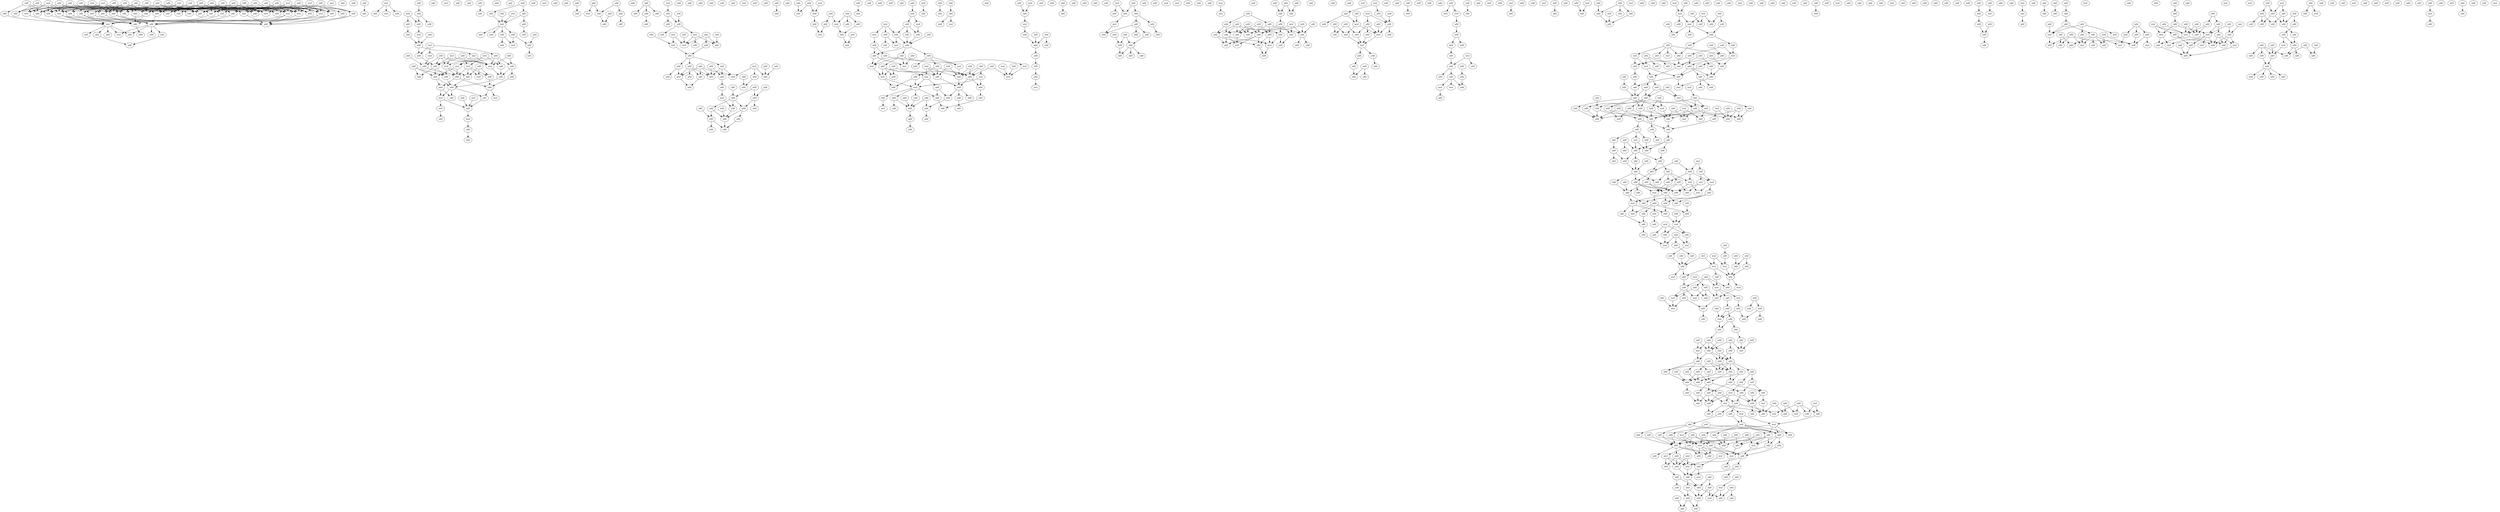digraph {
    node [fontcolor=black]
    0 [ label = add ];
    1 [ label = add ];
    2 [ label = add ];
    3 [ label = mul ];
    4 [ label = mul ];
    5 [ label = add ];
    6 [ label = add ];
    7 [ label = add ];
    8 [ label = mul ];
    9 [ label = add ];
    10 [ label = add ];
    11 [ label = add ];
    12 [ label = add ];
    13 [ label = add ];
    14 [ label = add ];
    15 [ label = add ];
    16 [ label = mul ];
    17 [ label = add ];
    18 [ label = add ];
    19 [ label = add ];
    20 [ label = add ];
    21 [ label = mul ];
    22 [ label = add ];
    23 [ label = add ];
    24 [ label = add ];
    25 [ label = add ];
    26 [ label = add ];
    27 [ label = mul ];
    28 [ label = add ];
    29 [ label = mul ];
    30 [ label = add ];
    31 [ label = add ];
    32 [ label = mul ];
    33 [ label = add ];
    34 [ label = add ];
    35 [ label = add ];
    36 [ label = add ];
    37 [ label = mul ];
    38 [ label = mul ];
    39 [ label = add ];
    40 [ label = add ];
    41 [ label = mul ];
    42 [ label = add ];
    43 [ label = add ];
    44 [ label = add ];
    45 [ label = add ];
    46 [ label = mul ];
    47 [ label = add ];
    48 [ label = add ];
    49 [ label = add ];
    50 [ label = add ];
    51 [ label = add ];
    52 [ label = add ];
    53 [ label = mul ];
    54 [ label = add ];
    55 [ label = add ];
    56 [ label = add ];
    57 [ label = add ];
    58 [ label = mul ];
    59 [ label = add ];
    60 [ label = add ];
    61 [ label = mul ];
    62 [ label = add ];
    63 [ label = add ];
    64 [ label = add ];
    65 [ label = mul ];
    66 [ label = add ];
    67 [ label = add ];
    68 [ label = mul ];
    69 [ label = add ];
    70 [ label = add ];
    71 [ label = add ];
    72 [ label = add ];
    73 [ label = add ];
    74 [ label = add ];
    75 [ label = add ];
    76 [ label = add ];
    77 [ label = add ];
    78 [ label = add ];
    79 [ label = mul ];
    80 [ label = add ];
    81 [ label = add ];
    82 [ label = mul ];
    83 [ label = add ];
    84 [ label = mul ];
    85 [ label = add ];
    86 [ label = add ];
    87 [ label = add ];
    88 [ label = add ];
    89 [ label = add ];
    90 [ label = add ];
    91 [ label = add ];
    92 [ label = add ];
    93 [ label = mul ];
    94 [ label = add ];
    95 [ label = add ];
    96 [ label = add ];
    97 [ label = add ];
    98 [ label = add ];
    99 [ label = mul ];
    100 [ label = mul ];
    101 [ label = add ];
    102 [ label = add ];
    103 [ label = add ];
    104 [ label = mul ];
    105 [ label = add ];
    106 [ label = add ];
    107 [ label = mul ];
    108 [ label = add ];
    109 [ label = mul ];
    110 [ label = add ];
    111 [ label = add ];
    112 [ label = mul ];
    113 [ label = add ];
    114 [ label = add ];
    115 [ label = mul ];
    116 [ label = add ];
    117 [ label = mul ];
    118 [ label = mul ];
    119 [ label = add ];
    120 [ label = add ];
    121 [ label = add ];
    122 [ label = add ];
    123 [ label = add ];
    124 [ label = mul ];
    125 [ label = add ];
    126 [ label = add ];
    127 [ label = add ];
    128 [ label = add ];
    129 [ label = add ];
    130 [ label = add ];
    131 [ label = add ];
    132 [ label = add ];
    133 [ label = mul ];
    134 [ label = add ];
    135 [ label = add ];
    136 [ label = add ];
    137 [ label = mul ];
    138 [ label = add ];
    139 [ label = mul ];
    140 [ label = mul ];
    141 [ label = add ];
    142 [ label = add ];
    143 [ label = add ];
    144 [ label = add ];
    145 [ label = mul ];
    146 [ label = add ];
    147 [ label = add ];
    148 [ label = mul ];
    149 [ label = add ];
    150 [ label = add ];
    151 [ label = mul ];
    152 [ label = add ];
    153 [ label = mul ];
    154 [ label = add ];
    155 [ label = add ];
    156 [ label = add ];
    157 [ label = add ];
    158 [ label = add ];
    159 [ label = add ];
    160 [ label = add ];
    161 [ label = add ];
    162 [ label = add ];
    163 [ label = add ];
    164 [ label = mul ];
    165 [ label = add ];
    166 [ label = add ];
    167 [ label = add ];
    168 [ label = add ];
    169 [ label = mul ];
    170 [ label = add ];
    171 [ label = add ];
    172 [ label = add ];
    173 [ label = add ];
    174 [ label = add ];
    175 [ label = add ];
    176 [ label = mul ];
    177 [ label = add ];
    178 [ label = add ];
    179 [ label = add ];
    180 [ label = add ];
    181 [ label = mul ];
    182 [ label = add ];
    183 [ label = add ];
    184 [ label = add ];
    185 [ label = add ];
    186 [ label = add ];
    187 [ label = add ];
    188 [ label = add ];
    189 [ label = add ];
    190 [ label = add ];
    191 [ label = add ];
    192 [ label = add ];
    193 [ label = add ];
    194 [ label = add ];
    195 [ label = add ];
    196 [ label = mul ];
    197 [ label = mul ];
    198 [ label = add ];
    199 [ label = mul ];
    200 [ label = add ];
    201 [ label = add ];
    202 [ label = mul ];
    203 [ label = add ];
    204 [ label = add ];
    205 [ label = add ];
    206 [ label = mul ];
    207 [ label = add ];
    208 [ label = add ];
    209 [ label = add ];
    210 [ label = add ];
    211 [ label = mul ];
    212 [ label = add ];
    213 [ label = add ];
    214 [ label = add ];
    215 [ label = add ];
    216 [ label = add ];
    217 [ label = add ];
    218 [ label = add ];
    219 [ label = add ];
    220 [ label = add ];
    221 [ label = add ];
    222 [ label = add ];
    223 [ label = add ];
    224 [ label = add ];
    225 [ label = mul ];
    226 [ label = add ];
    227 [ label = add ];
    228 [ label = add ];
    229 [ label = add ];
    230 [ label = add ];
    231 [ label = add ];
    232 [ label = mul ];
    233 [ label = add ];
    234 [ label = add ];
    235 [ label = add ];
    236 [ label = add ];
    237 [ label = add ];
    238 [ label = add ];
    239 [ label = add ];
    240 [ label = add ];
    241 [ label = add ];
    242 [ label = add ];
    243 [ label = add ];
    244 [ label = add ];
    245 [ label = add ];
    246 [ label = add ];
    247 [ label = add ];
    248 [ label = add ];
    249 [ label = add ];
    250 [ label = add ];
    251 [ label = add ];
    252 [ label = mul ];
    253 [ label = add ];
    254 [ label = add ];
    255 [ label = add ];
    256 [ label = add ];
    257 [ label = add ];
    258 [ label = add ];
    259 [ label = add ];
    260 [ label = add ];
    261 [ label = add ];
    262 [ label = add ];
    263 [ label = add ];
    264 [ label = add ];
    265 [ label = add ];
    266 [ label = add ];
    267 [ label = mul ];
    268 [ label = add ];
    269 [ label = add ];
    270 [ label = add ];
    271 [ label = add ];
    272 [ label = add ];
    273 [ label = add ];
    274 [ label = add ];
    275 [ label = add ];
    276 [ label = mul ];
    277 [ label = mul ];
    278 [ label = add ];
    279 [ label = add ];
    280 [ label = add ];
    281 [ label = add ];
    282 [ label = add ];
    283 [ label = add ];
    284 [ label = add ];
    285 [ label = add ];
    286 [ label = mul ];
    287 [ label = add ];
    288 [ label = add ];
    289 [ label = add ];
    290 [ label = add ];
    291 [ label = add ];
    292 [ label = mul ];
    293 [ label = add ];
    294 [ label = add ];
    295 [ label = add ];
    296 [ label = add ];
    297 [ label = add ];
    298 [ label = add ];
    299 [ label = add ];
    300 [ label = mul ];
    301 [ label = add ];
    302 [ label = add ];
    303 [ label = mul ];
    304 [ label = add ];
    305 [ label = add ];
    306 [ label = add ];
    307 [ label = mul ];
    308 [ label = add ];
    309 [ label = add ];
    310 [ label = mul ];
    311 [ label = mul ];
    312 [ label = mul ];
    313 [ label = add ];
    314 [ label = mul ];
    315 [ label = add ];
    316 [ label = add ];
    317 [ label = add ];
    318 [ label = add ];
    319 [ label = add ];
    320 [ label = mul ];
    321 [ label = mul ];
    322 [ label = add ];
    323 [ label = mul ];
    324 [ label = mul ];
    325 [ label = add ];
    326 [ label = add ];
    327 [ label = add ];
    328 [ label = add ];
    329 [ label = mul ];
    330 [ label = add ];
    331 [ label = add ];
    332 [ label = add ];
    333 [ label = add ];
    334 [ label = add ];
    335 [ label = add ];
    336 [ label = add ];
    337 [ label = add ];
    338 [ label = add ];
    339 [ label = add ];
    340 [ label = add ];
    341 [ label = add ];
    342 [ label = add ];
    343 [ label = add ];
    344 [ label = mul ];
    345 [ label = add ];
    346 [ label = add ];
    347 [ label = add ];
    348 [ label = add ];
    349 [ label = add ];
    350 [ label = add ];
    351 [ label = mul ];
    352 [ label = add ];
    353 [ label = add ];
    354 [ label = mul ];
    355 [ label = add ];
    356 [ label = add ];
    357 [ label = add ];
    358 [ label = add ];
    359 [ label = add ];
    360 [ label = add ];
    361 [ label = add ];
    362 [ label = add ];
    363 [ label = add ];
    364 [ label = add ];
    365 [ label = add ];
    366 [ label = add ];
    367 [ label = add ];
    368 [ label = mul ];
    369 [ label = add ];
    370 [ label = add ];
    371 [ label = add ];
    372 [ label = add ];
    373 [ label = add ];
    374 [ label = add ];
    375 [ label = add ];
    376 [ label = add ];
    377 [ label = mul ];
    378 [ label = add ];
    379 [ label = mul ];
    380 [ label = add ];
    381 [ label = add ];
    382 [ label = add ];
    383 [ label = add ];
    384 [ label = add ];
    385 [ label = mul ];
    386 [ label = add ];
    387 [ label = add ];
    388 [ label = add ];
    389 [ label = add ];
    390 [ label = mul ];
    391 [ label = add ];
    392 [ label = add ];
    393 [ label = add ];
    394 [ label = add ];
    395 [ label = add ];
    396 [ label = add ];
    397 [ label = mul ];
    398 [ label = add ];
    399 [ label = add ];
    400 [ label = mul ];
    401 [ label = add ];
    402 [ label = add ];
    403 [ label = add ];
    404 [ label = add ];
    405 [ label = add ];
    406 [ label = add ];
    407 [ label = add ];
    408 [ label = add ];
    409 [ label = add ];
    410 [ label = add ];
    411 [ label = add ];
    412 [ label = add ];
    413 [ label = add ];
    414 [ label = mul ];
    415 [ label = add ];
    416 [ label = add ];
    417 [ label = add ];
    418 [ label = add ];
    419 [ label = add ];
    420 [ label = mul ];
    421 [ label = add ];
    422 [ label = add ];
    423 [ label = add ];
    424 [ label = add ];
    425 [ label = add ];
    426 [ label = add ];
    427 [ label = add ];
    428 [ label = add ];
    429 [ label = mul ];
    430 [ label = mul ];
    431 [ label = add ];
    432 [ label = add ];
    433 [ label = add ];
    434 [ label = add ];
    435 [ label = mul ];
    436 [ label = mul ];
    437 [ label = add ];
    438 [ label = add ];
    439 [ label = add ];
    440 [ label = add ];
    441 [ label = add ];
    442 [ label = mul ];
    443 [ label = add ];
    444 [ label = add ];
    445 [ label = mul ];
    446 [ label = add ];
    447 [ label = add ];
    448 [ label = add ];
    449 [ label = add ];
    450 [ label = add ];
    451 [ label = mul ];
    452 [ label = add ];
    453 [ label = add ];
    454 [ label = add ];
    455 [ label = add ];
    456 [ label = add ];
    457 [ label = add ];
    458 [ label = add ];
    459 [ label = mul ];
    460 [ label = add ];
    461 [ label = add ];
    462 [ label = add ];
    463 [ label = add ];
    464 [ label = add ];
    465 [ label = add ];
    466 [ label = add ];
    467 [ label = add ];
    468 [ label = add ];
    469 [ label = add ];
    470 [ label = add ];
    471 [ label = mul ];
    472 [ label = mul ];
    473 [ label = add ];
    474 [ label = add ];
    475 [ label = add ];
    476 [ label = add ];
    477 [ label = add ];
    478 [ label = add ];
    479 [ label = add ];
    480 [ label = mul ];
    481 [ label = add ];
    482 [ label = add ];
    483 [ label = add ];
    484 [ label = add ];
    485 [ label = add ];
    486 [ label = add ];
    487 [ label = mul ];
    488 [ label = add ];
    489 [ label = add ];
    490 [ label = add ];
    491 [ label = add ];
    492 [ label = add ];
    493 [ label = mul ];
    494 [ label = add ];
    495 [ label = add ];
    496 [ label = mul ];
    497 [ label = add ];
    498 [ label = add ];
    499 [ label = add ];
    500 [ label = mul ];
    501 [ label = add ];
    502 [ label = add ];
    503 [ label = mul ];
    504 [ label = add ];
    505 [ label = add ];
    506 [ label = add ];
    507 [ label = add ];
    508 [ label = mul ];
    509 [ label = add ];
    510 [ label = add ];
    511 [ label = add ];
    512 [ label = add ];
    513 [ label = add ];
    514 [ label = add ];
    515 [ label = add ];
    516 [ label = mul ];
    517 [ label = add ];
    518 [ label = mul ];
    519 [ label = add ];
    520 [ label = add ];
    521 [ label = mul ];
    522 [ label = mul ];
    523 [ label = add ];
    524 [ label = add ];
    525 [ label = add ];
    526 [ label = add ];
    527 [ label = add ];
    528 [ label = add ];
    529 [ label = add ];
    530 [ label = add ];
    531 [ label = add ];
    532 [ label = add ];
    533 [ label = add ];
    534 [ label = add ];
    535 [ label = add ];
    536 [ label = add ];
    537 [ label = add ];
    538 [ label = add ];
    539 [ label = add ];
    540 [ label = add ];
    541 [ label = add ];
    542 [ label = add ];
    543 [ label = mul ];
    544 [ label = add ];
    545 [ label = mul ];
    546 [ label = add ];
    547 [ label = mul ];
    548 [ label = add ];
    549 [ label = add ];
    550 [ label = add ];
    551 [ label = add ];
    552 [ label = add ];
    553 [ label = add ];
    554 [ label = add ];
    555 [ label = add ];
    556 [ label = mul ];
    557 [ label = add ];
    558 [ label = add ];
    559 [ label = add ];
    560 [ label = add ];
    561 [ label = add ];
    562 [ label = add ];
    563 [ label = add ];
    564 [ label = add ];
    565 [ label = add ];
    566 [ label = add ];
    567 [ label = mul ];
    568 [ label = add ];
    569 [ label = add ];
    570 [ label = add ];
    571 [ label = add ];
    572 [ label = mul ];
    573 [ label = add ];
    574 [ label = mul ];
    575 [ label = add ];
    576 [ label = add ];
    577 [ label = mul ];
    578 [ label = add ];
    579 [ label = add ];
    580 [ label = add ];
    581 [ label = add ];
    582 [ label = mul ];
    583 [ label = add ];
    584 [ label = add ];
    585 [ label = add ];
    586 [ label = mul ];
    587 [ label = mul ];
    588 [ label = add ];
    589 [ label = add ];
    590 [ label = add ];
    591 [ label = add ];
    592 [ label = add ];
    593 [ label = add ];
    594 [ label = add ];
    595 [ label = add ];
    596 [ label = add ];
    597 [ label = add ];
    598 [ label = add ];
    599 [ label = add ];
    600 [ label = add ];
    601 [ label = add ];
    602 [ label = mul ];
    603 [ label = add ];
    604 [ label = add ];
    605 [ label = add ];
    606 [ label = add ];
    607 [ label = add ];
    608 [ label = add ];
    609 [ label = add ];
    610 [ label = add ];
    611 [ label = add ];
    612 [ label = mul ];
    613 [ label = add ];
    614 [ label = add ];
    615 [ label = add ];
    616 [ label = add ];
    617 [ label = add ];
    618 [ label = add ];
    619 [ label = add ];
    620 [ label = add ];
    621 [ label = add ];
    622 [ label = add ];
    623 [ label = add ];
    624 [ label = add ];
    625 [ label = add ];
    626 [ label = add ];
    627 [ label = mul ];
    628 [ label = add ];
    629 [ label = add ];
    630 [ label = add ];
    631 [ label = add ];
    632 [ label = add ];
    633 [ label = add ];
    634 [ label = add ];
    635 [ label = add ];
    636 [ label = add ];
    637 [ label = add ];
    638 [ label = add ];
    639 [ label = mul ];
    640 [ label = add ];
    641 [ label = mul ];
    642 [ label = add ];
    643 [ label = add ];
    644 [ label = add ];
    645 [ label = mul ];
    646 [ label = mul ];
    647 [ label = add ];
    648 [ label = add ];
    649 [ label = mul ];
    650 [ label = add ];
    651 [ label = add ];
    652 [ label = add ];
    653 [ label = add ];
    654 [ label = add ];
    655 [ label = add ];
    656 [ label = add ];
    657 [ label = mul ];
    658 [ label = add ];
    659 [ label = add ];
    660 [ label = add ];
    661 [ label = add ];
    662 [ label = add ];
    663 [ label = add ];
    664 [ label = add ];
    665 [ label = mul ];
    666 [ label = add ];
    667 [ label = add ];
    668 [ label = add ];
    669 [ label = mul ];
    670 [ label = add ];
    671 [ label = mul ];
    672 [ label = add ];
    673 [ label = add ];
    674 [ label = add ];
    675 [ label = add ];
    676 [ label = add ];
    677 [ label = add ];
    678 [ label = add ];
    679 [ label = add ];
    680 [ label = add ];
    681 [ label = add ];
    682 [ label = mul ];
    683 [ label = mul ];
    684 [ label = add ];
    685 [ label = mul ];
    686 [ label = add ];
    687 [ label = add ];
    688 [ label = mul ];
    689 [ label = add ];
    690 [ label = add ];
    691 [ label = add ];
    692 [ label = mul ];
    693 [ label = add ];
    694 [ label = mul ];
    695 [ label = add ];
    696 [ label = add ];
    697 [ label = add ];
    698 [ label = add ];
    699 [ label = add ];
    700 [ label = mul ];
    701 [ label = add ];
    702 [ label = add ];
    703 [ label = add ];
    704 [ label = mul ];
    705 [ label = add ];
    706 [ label = add ];
    707 [ label = add ];
    708 [ label = add ];
    709 [ label = mul ];
    710 [ label = mul ];
    711 [ label = add ];
    712 [ label = add ];
    713 [ label = add ];
    714 [ label = mul ];
    715 [ label = add ];
    716 [ label = add ];
    717 [ label = mul ];
    718 [ label = mul ];
    719 [ label = add ];
    720 [ label = add ];
    721 [ label = add ];
    722 [ label = add ];
    723 [ label = mul ];
    724 [ label = add ];
    725 [ label = add ];
    726 [ label = add ];
    727 [ label = add ];
    728 [ label = add ];
    729 [ label = mul ];
    730 [ label = mul ];
    731 [ label = add ];
    732 [ label = add ];
    733 [ label = add ];
    734 [ label = add ];
    735 [ label = add ];
    736 [ label = add ];
    737 [ label = add ];
    738 [ label = add ];
    739 [ label = add ];
    740 [ label = add ];
    741 [ label = add ];
    742 [ label = add ];
    743 [ label = add ];
    744 [ label = add ];
    745 [ label = add ];
    746 [ label = add ];
    747 [ label = mul ];
    748 [ label = add ];
    749 [ label = add ];
    750 [ label = add ];
    751 [ label = add ];
    752 [ label = add ];
    753 [ label = add ];
    754 [ label = add ];
    755 [ label = add ];
    756 [ label = add ];
    757 [ label = add ];
    758 [ label = add ];
    759 [ label = add ];
    760 [ label = add ];
    761 [ label = add ];
    762 [ label = add ];
    763 [ label = add ];
    764 [ label = add ];
    765 [ label = add ];
    766 [ label = add ];
    767 [ label = add ];
    768 [ label = add ];
    769 [ label = add ];
    770 [ label = add ];
    771 [ label = add ];
    772 [ label = add ];
    773 [ label = add ];
    774 [ label = add ];
    775 [ label = mul ];
    776 [ label = add ];
    777 [ label = add ];
    778 [ label = add ];
    779 [ label = add ];
    780 [ label = add ];
    781 [ label = mul ];
    782 [ label = add ];
    783 [ label = mul ];
    784 [ label = add ];
    785 [ label = add ];
    786 [ label = mul ];
    787 [ label = add ];
    788 [ label = add ];
    789 [ label = add ];
    790 [ label = add ];
    791 [ label = add ];
    792 [ label = add ];
    793 [ label = add ];
    794 [ label = add ];
    795 [ label = mul ];
    796 [ label = mul ];
    797 [ label = add ];
    798 [ label = mul ];
    799 [ label = mul ];
    800 [ label = add ];
    801 [ label = add ];
    802 [ label = add ];
    803 [ label = mul ];
    804 [ label = add ];
    805 [ label = add ];
    806 [ label = add ];
    807 [ label = add ];
    808 [ label = add ];
    809 [ label = mul ];
    810 [ label = add ];
    811 [ label = add ];
    812 [ label = add ];
    813 [ label = add ];
    814 [ label = add ];
    815 [ label = add ];
    816 [ label = add ];
    817 [ label = add ];
    818 [ label = add ];
    819 [ label = add ];
    820 [ label = add ];
    821 [ label = add ];
    822 [ label = add ];
    823 [ label = add ];
    824 [ label = add ];
    825 [ label = mul ];
    826 [ label = add ];
    827 [ label = add ];
    828 [ label = add ];
    829 [ label = mul ];
    830 [ label = add ];
    831 [ label = add ];
    832 [ label = add ];
    833 [ label = mul ];
    834 [ label = add ];
    835 [ label = add ];
    836 [ label = add ];
    837 [ label = add ];
    838 [ label = mul ];
    839 [ label = mul ];
    840 [ label = mul ];
    841 [ label = add ];
    842 [ label = add ];
    843 [ label = add ];
    844 [ label = add ];
    845 [ label = mul ];
    846 [ label = add ];
    847 [ label = add ];
    848 [ label = add ];
    849 [ label = add ];
    850 [ label = add ];
    851 [ label = mul ];
    852 [ label = add ];
    853 [ label = add ];
    854 [ label = add ];
    855 [ label = add ];
    856 [ label = mul ];
    857 [ label = mul ];
    858 [ label = add ];
    859 [ label = add ];
    860 [ label = add ];
    861 [ label = mul ];
    862 [ label = add ];
    863 [ label = add ];
    864 [ label = add ];
    865 [ label = add ];
    866 [ label = add ];
    867 [ label = add ];
    868 [ label = add ];
    869 [ label = add ];
    870 [ label = add ];
    871 [ label = add ];
    872 [ label = add ];
    873 [ label = mul ];
    874 [ label = add ];
    875 [ label = add ];
    876 [ label = add ];
    877 [ label = add ];
    878 [ label = mul ];
    879 [ label = add ];
    880 [ label = mul ];
    881 [ label = add ];
    882 [ label = add ];
    883 [ label = add ];
    884 [ label = add ];
    885 [ label = add ];
    886 [ label = add ];
    887 [ label = mul ];
    888 [ label = add ];
    889 [ label = add ];
    890 [ label = add ];
    891 [ label = add ];
    892 [ label = add ];
    893 [ label = add ];
    894 [ label = add ];
    895 [ label = add ];
    896 [ label = add ];
    897 [ label = add ];
    898 [ label = add ];
    899 [ label = add ];
    900 [ label = add ];
    901 [ label = add ];
    902 [ label = mul ];
    903 [ label = add ];
    904 [ label = add ];
    905 [ label = add ];
    906 [ label = add ];
    907 [ label = add ];
    908 [ label = add ];
    909 [ label = add ];
    910 [ label = add ];
    911 [ label = add ];
    912 [ label = add ];
    913 [ label = mul ];
    914 [ label = mul ];
    915 [ label = mul ];
    916 [ label = add ];
    917 [ label = add ];
    918 [ label = add ];
    919 [ label = add ];
    920 [ label = add ];
    921 [ label = mul ];
    922 [ label = add ];
    923 [ label = add ];
    924 [ label = add ];
    925 [ label = add ];
    926 [ label = add ];
    927 [ label = add ];
    928 [ label = mul ];
    929 [ label = add ];
    930 [ label = mul ];
    931 [ label = mul ];
    932 [ label = add ];
    933 [ label = add ];
    934 [ label = add ];
    935 [ label = add ];
    936 [ label = add ];
    937 [ label = mul ];
    938 [ label = add ];
    939 [ label = mul ];
    940 [ label = add ];
    941 [ label = add ];
    942 [ label = add ];
    943 [ label = mul ];
    944 [ label = mul ];
    945 [ label = mul ];
    946 [ label = add ];
    947 [ label = mul ];
    948 [ label = add ];
    949 [ label = add ];
    950 [ label = add ];
    951 [ label = add ];
    952 [ label = add ];
    953 [ label = add ];
    954 [ label = add ];
    955 [ label = add ];
    956 [ label = add ];
    957 [ label = add ];
    958 [ label = add ];
    959 [ label = add ];
    960 [ label = add ];
    961 [ label = add ];
    962 [ label = add ];
    963 [ label = mul ];
    964 [ label = add ];
    965 [ label = add ];
    966 [ label = mul ];
    967 [ label = add ];
    968 [ label = add ];
    969 [ label = add ];
    970 [ label = add ];
    971 [ label = add ];
    972 [ label = mul ];
    973 [ label = add ];
    974 [ label = add ];
    975 [ label = add ];
    976 [ label = add ];
    977 [ label = add ];
    978 [ label = add ];
    979 [ label = add ];
    980 [ label = add ];
    981 [ label = add ];
    982 [ label = add ];
    983 [ label = add ];
    984 [ label = add ];
    985 [ label = add ];
    986 [ label = add ];
    987 [ label = add ];
    988 [ label = add ];
    989 [ label = add ];
    990 [ label = add ];
    991 [ label = add ];
    992 [ label = add ];
    993 [ label = add ];
    994 [ label = mul ];
    995 [ label = add ];
    996 [ label = add ];
    997 [ label = add ];
    998 [ label = add ];
    999 [ label = mul ];
    0 -> 31 [ name = 0 ];
    0 -> 40 [ name = 1 ];
    0 -> 45 [ name = 2 ];
    0 -> 51 [ name = 3 ];
    0 -> 57 [ name = 4 ];
    1 -> 42 [ name = 5 ];
    1 -> 44 [ name = 6 ];
    1 -> 48 [ name = 7 ];
    1 -> 53 [ name = 8 ];
    2 -> 28 [ name = 9 ];
    2 -> 30 [ name = 10 ];
    2 -> 34 [ name = 11 ];
    2 -> 38 [ name = 12 ];
    2 -> 39 [ name = 13 ];
    2 -> 42 [ name = 14 ];
    2 -> 46 [ name = 15 ];
    2 -> 56 [ name = 16 ];
    3 -> 40 [ name = 17 ];
    3 -> 42 [ name = 18 ];
    3 -> 51 [ name = 19 ];
    3 -> 58 [ name = 20 ];
    4 -> 29 [ name = 21 ];
    4 -> 34 [ name = 22 ];
    4 -> 44 [ name = 23 ];
    4 -> 46 [ name = 24 ];
    4 -> 58 [ name = 25 ];
    4 -> 60 [ name = 26 ];
    5 -> 38 [ name = 27 ];
    5 -> 43 [ name = 28 ];
    5 -> 44 [ name = 29 ];
    5 -> 47 [ name = 30 ];
    5 -> 54 [ name = 31 ];
    5 -> 55 [ name = 32 ];
    6 -> 31 [ name = 33 ];
    6 -> 33 [ name = 34 ];
    6 -> 35 [ name = 35 ];
    6 -> 37 [ name = 36 ];
    6 -> 39 [ name = 37 ];
    6 -> 40 [ name = 38 ];
    6 -> 44 [ name = 39 ];
    6 -> 53 [ name = 40 ];
    6 -> 54 [ name = 41 ];
    6 -> 55 [ name = 42 ];
    7 -> 39 [ name = 43 ];
    7 -> 47 [ name = 44 ];
    7 -> 49 [ name = 45 ];
    7 -> 54 [ name = 46 ];
    7 -> 60 [ name = 47 ];
    8 -> 28 [ name = 48 ];
    8 -> 32 [ name = 49 ];
    8 -> 43 [ name = 50 ];
    8 -> 48 [ name = 51 ];
    8 -> 53 [ name = 52 ];
    9 -> 29 [ name = 53 ];
    9 -> 37 [ name = 54 ];
    9 -> 38 [ name = 55 ];
    9 -> 39 [ name = 56 ];
    9 -> 58 [ name = 57 ];
    10 -> 29 [ name = 58 ];
    10 -> 34 [ name = 59 ];
    10 -> 39 [ name = 60 ];
    10 -> 45 [ name = 61 ];
    10 -> 52 [ name = 62 ];
    11 -> 29 [ name = 63 ];
    11 -> 33 [ name = 64 ];
    11 -> 38 [ name = 65 ];
    11 -> 39 [ name = 66 ];
    11 -> 46 [ name = 67 ];
    11 -> 49 [ name = 68 ];
    11 -> 51 [ name = 69 ];
    11 -> 54 [ name = 70 ];
    11 -> 55 [ name = 71 ];
    12 -> 38 [ name = 72 ];
    12 -> 42 [ name = 73 ];
    12 -> 44 [ name = 74 ];
    12 -> 47 [ name = 75 ];
    12 -> 49 [ name = 76 ];
    12 -> 53 [ name = 77 ];
    12 -> 54 [ name = 78 ];
    12 -> 55 [ name = 79 ];
    13 -> 39 [ name = 80 ];
    13 -> 41 [ name = 81 ];
    13 -> 45 [ name = 82 ];
    13 -> 47 [ name = 83 ];
    14 -> 32 [ name = 84 ];
    14 -> 33 [ name = 85 ];
    14 -> 43 [ name = 86 ];
    14 -> 53 [ name = 87 ];
    14 -> 54 [ name = 88 ];
    14 -> 59 [ name = 89 ];
    15 -> 29 [ name = 90 ];
    15 -> 33 [ name = 91 ];
    15 -> 41 [ name = 92 ];
    15 -> 43 [ name = 93 ];
    15 -> 44 [ name = 94 ];
    15 -> 47 [ name = 95 ];
    15 -> 60 [ name = 96 ];
    16 -> 31 [ name = 97 ];
    16 -> 39 [ name = 98 ];
    16 -> 43 [ name = 99 ];
    16 -> 44 [ name = 100 ];
    16 -> 49 [ name = 101 ];
    16 -> 51 [ name = 102 ];
    16 -> 55 [ name = 103 ];
    16 -> 58 [ name = 104 ];
    17 -> 36 [ name = 105 ];
    17 -> 42 [ name = 106 ];
    17 -> 43 [ name = 107 ];
    18 -> 32 [ name = 108 ];
    18 -> 41 [ name = 109 ];
    18 -> 42 [ name = 110 ];
    18 -> 43 [ name = 111 ];
    18 -> 58 [ name = 112 ];
    19 -> 28 [ name = 113 ];
    19 -> 37 [ name = 114 ];
    19 -> 40 [ name = 115 ];
    19 -> 42 [ name = 116 ];
    19 -> 56 [ name = 117 ];
    19 -> 57 [ name = 118 ];
    20 -> 37 [ name = 119 ];
    20 -> 46 [ name = 120 ];
    20 -> 50 [ name = 121 ];
    20 -> 52 [ name = 122 ];
    20 -> 54 [ name = 123 ];
    20 -> 58 [ name = 124 ];
    21 -> 29 [ name = 125 ];
    21 -> 32 [ name = 126 ];
    21 -> 37 [ name = 127 ];
    21 -> 46 [ name = 128 ];
    21 -> 58 [ name = 129 ];
    21 -> 60 [ name = 130 ];
    22 -> 30 [ name = 131 ];
    22 -> 35 [ name = 132 ];
    22 -> 40 [ name = 133 ];
    22 -> 46 [ name = 134 ];
    22 -> 51 [ name = 135 ];
    22 -> 57 [ name = 136 ];
    22 -> 59 [ name = 137 ];
    23 -> 41 [ name = 138 ];
    23 -> 45 [ name = 139 ];
    23 -> 49 [ name = 140 ];
    23 -> 50 [ name = 141 ];
    23 -> 52 [ name = 142 ];
    23 -> 54 [ name = 143 ];
    23 -> 55 [ name = 144 ];
    23 -> 58 [ name = 145 ];
    23 -> 60 [ name = 146 ];
    24 -> 37 [ name = 147 ];
    24 -> 38 [ name = 148 ];
    24 -> 45 [ name = 149 ];
    24 -> 47 [ name = 150 ];
    24 -> 56 [ name = 151 ];
    25 -> 33 [ name = 152 ];
    25 -> 47 [ name = 153 ];
    26 -> 30 [ name = 154 ];
    26 -> 45 [ name = 155 ];
    26 -> 47 [ name = 156 ];
    26 -> 56 [ name = 157 ];
    26 -> 58 [ name = 158 ];
    26 -> 60 [ name = 159 ];
    27 -> 31 [ name = 160 ];
    27 -> 32 [ name = 161 ];
    27 -> 47 [ name = 162 ];
    27 -> 48 [ name = 163 ];
    27 -> 51 [ name = 164 ];
    27 -> 52 [ name = 165 ];
    27 -> 56 [ name = 166 ];
    27 -> 57 [ name = 167 ];
    28 -> 62 [ name = 168 ];
    29 -> 61 [ name = 169 ];
    29 -> 63 [ name = 170 ];
    32 -> 61 [ name = 171 ];
    32 -> 63 [ name = 172 ];
    32 -> 64 [ name = 173 ];
    33 -> 61 [ name = 174 ];
    33 -> 63 [ name = 175 ];
    34 -> 63 [ name = 176 ];
    34 -> 64 [ name = 177 ];
    35 -> 63 [ name = 178 ];
    36 -> 61 [ name = 179 ];
    38 -> 62 [ name = 180 ];
    40 -> 63 [ name = 181 ];
    41 -> 64 [ name = 182 ];
    43 -> 63 [ name = 183 ];
    44 -> 62 [ name = 184 ];
    46 -> 64 [ name = 185 ];
    49 -> 62 [ name = 186 ];
    51 -> 62 [ name = 187 ];
    51 -> 64 [ name = 188 ];
    52 -> 61 [ name = 189 ];
    52 -> 64 [ name = 190 ];
    53 -> 61 [ name = 191 ];
    54 -> 62 [ name = 192 ];
    57 -> 61 [ name = 193 ];
    57 -> 62 [ name = 194 ];
    57 -> 63 [ name = 195 ];
    58 -> 61 [ name = 196 ];
    58 -> 64 [ name = 197 ];
    59 -> 64 [ name = 198 ];
    61 -> 65 [ name = 199 ];
    61 -> 66 [ name = 200 ];
    61 -> 71 [ name = 201 ];
    61 -> 72 [ name = 202 ];
    61 -> 73 [ name = 203 ];
    62 -> 65 [ name = 204 ];
    62 -> 69 [ name = 205 ];
    62 -> 70 [ name = 206 ];
    62 -> 71 [ name = 207 ];
    63 -> 67 [ name = 208 ];
    70 -> 74 [ name = 209 ];
    72 -> 74 [ name = 210 ];
    77 -> 78 [ name = 211 ];
    79 -> 81 [ name = 212 ];
    79 -> 82 [ name = 213 ];
    79 -> 86 [ name = 214 ];
    80 -> 89 [ name = 215 ];
    87 -> 90 [ name = 216 ];
    87 -> 92 [ name = 217 ];
    89 -> 90 [ name = 218 ];
    89 -> 91 [ name = 219 ];
    90 -> 93 [ name = 220 ];
    92 -> 95 [ name = 221 ];
    93 -> 98 [ name = 222 ];
    94 -> 97 [ name = 223 ];
    95 -> 98 [ name = 224 ];
    96 -> 98 [ name = 225 ];
    98 -> 101 [ name = 226 ];
    98 -> 109 [ name = 227 ];
    99 -> 101 [ name = 228 ];
    99 -> 102 [ name = 229 ];
    99 -> 104 [ name = 230 ];
    100 -> 114 [ name = 231 ];
    100 -> 117 [ name = 232 ];
    100 -> 118 [ name = 233 ];
    101 -> 116 [ name = 234 ];
    102 -> 112 [ name = 235 ];
    102 -> 114 [ name = 236 ];
    102 -> 115 [ name = 237 ];
    102 -> 119 [ name = 238 ];
    103 -> 115 [ name = 239 ];
    103 -> 116 [ name = 240 ];
    103 -> 117 [ name = 241 ];
    104 -> 111 [ name = 242 ];
    105 -> 111 [ name = 243 ];
    106 -> 111 [ name = 244 ];
    106 -> 115 [ name = 245 ];
    106 -> 116 [ name = 246 ];
    106 -> 118 [ name = 247 ];
    107 -> 115 [ name = 248 ];
    107 -> 116 [ name = 249 ];
    107 -> 118 [ name = 250 ];
    108 -> 115 [ name = 251 ];
    108 -> 119 [ name = 252 ];
    109 -> 112 [ name = 253 ];
    109 -> 115 [ name = 254 ];
    110 -> 120 [ name = 255 ];
    110 -> 124 [ name = 256 ];
    110 -> 125 [ name = 257 ];
    111 -> 129 [ name = 258 ];
    112 -> 126 [ name = 259 ];
    112 -> 129 [ name = 260 ];
    113 -> 121 [ name = 261 ];
    113 -> 126 [ name = 262 ];
    113 -> 128 [ name = 263 ];
    114 -> 123 [ name = 264 ];
    115 -> 123 [ name = 265 ];
    116 -> 121 [ name = 266 ];
    116 -> 126 [ name = 267 ];
    116 -> 128 [ name = 268 ];
    117 -> 120 [ name = 269 ];
    117 -> 124 [ name = 270 ];
    117 -> 125 [ name = 271 ];
    117 -> 129 [ name = 272 ];
    118 -> 121 [ name = 273 ];
    118 -> 125 [ name = 274 ];
    118 -> 129 [ name = 275 ];
    119 -> 122 [ name = 276 ];
    119 -> 123 [ name = 277 ];
    120 -> 132 [ name = 278 ];
    121 -> 131 [ name = 279 ];
    122 -> 132 [ name = 280 ];
    123 -> 131 [ name = 281 ];
    125 -> 131 [ name = 282 ];
    126 -> 130 [ name = 283 ];
    126 -> 131 [ name = 284 ];
    129 -> 130 [ name = 285 ];
    129 -> 132 [ name = 286 ];
    130 -> 137 [ name = 287 ];
    130 -> 138 [ name = 288 ];
    131 -> 134 [ name = 289 ];
    131 -> 137 [ name = 290 ];
    131 -> 138 [ name = 291 ];
    132 -> 134 [ name = 292 ];
    132 -> 139 [ name = 293 ];
    133 -> 141 [ name = 294 ];
    134 -> 141 [ name = 295 ];
    135 -> 141 [ name = 296 ];
    137 -> 140 [ name = 297 ];
    137 -> 141 [ name = 298 ];
    140 -> 147 [ name = 299 ];
    141 -> 145 [ name = 300 ];
    142 -> 143 [ name = 301 ];
    142 -> 144 [ name = 302 ];
    143 -> 151 [ name = 303 ];
    144 -> 150 [ name = 304 ];
    144 -> 151 [ name = 305 ];
    145 -> 152 [ name = 306 ];
    146 -> 151 [ name = 307 ];
    148 -> 151 [ name = 308 ];
    150 -> 157 [ name = 309 ];
    151 -> 155 [ name = 310 ];
    151 -> 156 [ name = 311 ];
    151 -> 158 [ name = 312 ];
    151 -> 162 [ name = 313 ];
    152 -> 160 [ name = 314 ];
    158 -> 163 [ name = 315 ];
    158 -> 164 [ name = 316 ];
    159 -> 165 [ name = 317 ];
    162 -> 164 [ name = 318 ];
    162 -> 165 [ name = 319 ];
    165 -> 169 [ name = 320 ];
    166 -> 173 [ name = 321 ];
    167 -> 174 [ name = 322 ];
    167 -> 176 [ name = 323 ];
    168 -> 174 [ name = 324 ];
    168 -> 175 [ name = 325 ];
    170 -> 177 [ name = 326 ];
    172 -> 178 [ name = 327 ];
    172 -> 179 [ name = 328 ];
    172 -> 182 [ name = 329 ];
    174 -> 177 [ name = 330 ];
    175 -> 180 [ name = 331 ];
    179 -> 187 [ name = 332 ];
    181 -> 183 [ name = 333 ];
    183 -> 189 [ name = 334 ];
    183 -> 190 [ name = 335 ];
    186 -> 190 [ name = 336 ];
    190 -> 192 [ name = 337 ];
    190 -> 196 [ name = 338 ];
    195 -> 202 [ name = 339 ];
    196 -> 202 [ name = 340 ];
    196 -> 203 [ name = 341 ];
    196 -> 204 [ name = 342 ];
    198 -> 202 [ name = 343 ];
    198 -> 203 [ name = 344 ];
    198 -> 205 [ name = 345 ];
    199 -> 202 [ name = 346 ];
    199 -> 206 [ name = 347 ];
    200 -> 203 [ name = 348 ];
    201 -> 206 [ name = 349 ];
    205 -> 207 [ name = 350 ];
    206 -> 207 [ name = 351 ];
    207 -> 210 [ name = 352 ];
    207 -> 213 [ name = 353 ];
    207 -> 215 [ name = 354 ];
    208 -> 224 [ name = 355 ];
    209 -> 216 [ name = 356 ];
    209 -> 222 [ name = 357 ];
    210 -> 220 [ name = 358 ];
    210 -> 225 [ name = 359 ];
    211 -> 217 [ name = 360 ];
    211 -> 219 [ name = 361 ];
    211 -> 224 [ name = 362 ];
    212 -> 217 [ name = 363 ];
    212 -> 221 [ name = 364 ];
    212 -> 222 [ name = 365 ];
    212 -> 225 [ name = 366 ];
    213 -> 216 [ name = 367 ];
    213 -> 217 [ name = 368 ];
    213 -> 222 [ name = 369 ];
    214 -> 224 [ name = 370 ];
    215 -> 218 [ name = 371 ];
    215 -> 221 [ name = 372 ];
    215 -> 222 [ name = 373 ];
    215 -> 225 [ name = 374 ];
    216 -> 230 [ name = 375 ];
    219 -> 229 [ name = 376 ];
    221 -> 228 [ name = 377 ];
    223 -> 229 [ name = 378 ];
    225 -> 228 [ name = 379 ];
    226 -> 233 [ name = 380 ];
    227 -> 234 [ name = 381 ];
    230 -> 232 [ name = 382 ];
    231 -> 233 [ name = 383 ];
    231 -> 234 [ name = 384 ];
    232 -> 240 [ name = 385 ];
    233 -> 236 [ name = 386 ];
    233 -> 240 [ name = 387 ];
    233 -> 242 [ name = 388 ];
    234 -> 235 [ name = 389 ];
    234 -> 236 [ name = 390 ];
    236 -> 246 [ name = 391 ];
    236 -> 247 [ name = 392 ];
    238 -> 248 [ name = 393 ];
    240 -> 247 [ name = 394 ];
    241 -> 247 [ name = 395 ];
    242 -> 247 [ name = 396 ];
    242 -> 248 [ name = 397 ];
    243 -> 245 [ name = 398 ];
    246 -> 251 [ name = 399 ];
    247 -> 251 [ name = 400 ];
    248 -> 250 [ name = 401 ];
    248 -> 251 [ name = 402 ];
    249 -> 256 [ name = 403 ];
    252 -> 260 [ name = 404 ];
    253 -> 258 [ name = 405 ];
    255 -> 256 [ name = 406 ];
    255 -> 260 [ name = 407 ];
    257 -> 265 [ name = 408 ];
    257 -> 267 [ name = 409 ];
    259 -> 262 [ name = 410 ];
    259 -> 266 [ name = 411 ];
    259 -> 267 [ name = 412 ];
    260 -> 264 [ name = 413 ];
    264 -> 268 [ name = 414 ];
    265 -> 268 [ name = 415 ];
    266 -> 271 [ name = 416 ];
    267 -> 271 [ name = 417 ];
    270 -> 273 [ name = 418 ];
    271 -> 273 [ name = 419 ];
    272 -> 274 [ name = 420 ];
    274 -> 275 [ name = 421 ];
    274 -> 277 [ name = 422 ];
    275 -> 279 [ name = 423 ];
    275 -> 282 [ name = 424 ];
    275 -> 285 [ name = 425 ];
    276 -> 284 [ name = 426 ];
    276 -> 285 [ name = 427 ];
    276 -> 286 [ name = 428 ];
    277 -> 282 [ name = 429 ];
    278 -> 280 [ name = 430 ];
    279 -> 291 [ name = 431 ];
    281 -> 291 [ name = 432 ];
    282 -> 291 [ name = 433 ];
    283 -> 288 [ name = 434 ];
    284 -> 287 [ name = 435 ];
    284 -> 292 [ name = 436 ];
    285 -> 291 [ name = 437 ];
    285 -> 292 [ name = 438 ];
    286 -> 289 [ name = 439 ];
    289 -> 293 [ name = 440 ];
    289 -> 298 [ name = 441 ];
    290 -> 294 [ name = 442 ];
    291 -> 293 [ name = 443 ];
    291 -> 295 [ name = 444 ];
    291 -> 297 [ name = 445 ];
    293 -> 310 [ name = 446 ];
    293 -> 314 [ name = 447 ];
    294 -> 301 [ name = 448 ];
    294 -> 312 [ name = 449 ];
    295 -> 303 [ name = 450 ];
    295 -> 304 [ name = 451 ];
    295 -> 310 [ name = 452 ];
    295 -> 314 [ name = 453 ];
    296 -> 314 [ name = 454 ];
    297 -> 307 [ name = 455 ];
    297 -> 308 [ name = 456 ];
    297 -> 315 [ name = 457 ];
    298 -> 307 [ name = 458 ];
    298 -> 310 [ name = 459 ];
    299 -> 316 [ name = 460 ];
    299 -> 319 [ name = 461 ];
    299 -> 321 [ name = 462 ];
    300 -> 324 [ name = 463 ];
    302 -> 317 [ name = 464 ];
    302 -> 319 [ name = 465 ];
    302 -> 323 [ name = 466 ];
    303 -> 324 [ name = 467 ];
    304 -> 317 [ name = 468 ];
    304 -> 318 [ name = 469 ];
    304 -> 320 [ name = 470 ];
    304 -> 323 [ name = 471 ];
    305 -> 316 [ name = 472 ];
    305 -> 318 [ name = 473 ];
    306 -> 324 [ name = 474 ];
    307 -> 316 [ name = 475 ];
    309 -> 316 [ name = 476 ];
    309 -> 319 [ name = 477 ];
    310 -> 323 [ name = 478 ];
    311 -> 316 [ name = 479 ];
    311 -> 318 [ name = 480 ];
    311 -> 320 [ name = 481 ];
    313 -> 319 [ name = 482 ];
    313 -> 324 [ name = 483 ];
    315 -> 318 [ name = 484 ];
    315 -> 319 [ name = 485 ];
    315 -> 322 [ name = 486 ];
    316 -> 325 [ name = 487 ];
    318 -> 325 [ name = 488 ];
    319 -> 325 [ name = 489 ];
    319 -> 328 [ name = 490 ];
    320 -> 326 [ name = 491 ];
    320 -> 329 [ name = 492 ];
    321 -> 328 [ name = 493 ];
    321 -> 329 [ name = 494 ];
    322 -> 327 [ name = 495 ];
    322 -> 329 [ name = 496 ];
    323 -> 327 [ name = 497 ];
    323 -> 329 [ name = 498 ];
    325 -> 330 [ name = 499 ];
    325 -> 332 [ name = 500 ];
    325 -> 334 [ name = 501 ];
    326 -> 332 [ name = 502 ];
    326 -> 338 [ name = 503 ];
    328 -> 333 [ name = 504 ];
    329 -> 331 [ name = 505 ];
    329 -> 337 [ name = 506 ];
    329 -> 338 [ name = 507 ];
    329 -> 339 [ name = 508 ];
    330 -> 343 [ name = 509 ];
    331 -> 340 [ name = 510 ];
    331 -> 341 [ name = 511 ];
    332 -> 342 [ name = 512 ];
    333 -> 345 [ name = 513 ];
    335 -> 340 [ name = 514 ];
    336 -> 340 [ name = 515 ];
    336 -> 342 [ name = 516 ];
    337 -> 344 [ name = 517 ];
    338 -> 345 [ name = 518 ];
    339 -> 340 [ name = 519 ];
    340 -> 346 [ name = 520 ];
    342 -> 347 [ name = 521 ];
    346 -> 349 [ name = 522 ];
    350 -> 353 [ name = 523 ];
    351 -> 353 [ name = 524 ];
    353 -> 354 [ name = 525 ];
    354 -> 355 [ name = 526 ];
    355 -> 365 [ name = 527 ];
    357 -> 365 [ name = 528 ];
    358 -> 364 [ name = 529 ];
    359 -> 365 [ name = 530 ];
    359 -> 366 [ name = 531 ];
    365 -> 367 [ name = 532 ];
    367 -> 371 [ name = 533 ];
    368 -> 373 [ name = 534 ];
    368 -> 375 [ name = 535 ];
    369 -> 372 [ name = 536 ];
    369 -> 373 [ name = 537 ];
    371 -> 376 [ name = 538 ];
    372 -> 378 [ name = 539 ];
    372 -> 380 [ name = 540 ];
    373 -> 377 [ name = 541 ];
    376 -> 385 [ name = 542 ];
    377 -> 381 [ name = 543 ];
    378 -> 381 [ name = 544 ];
    378 -> 383 [ name = 545 ];
    378 -> 384 [ name = 546 ];
    380 -> 386 [ name = 547 ];
    382 -> 389 [ name = 548 ];
    384 -> 388 [ name = 549 ];
    387 -> 388 [ name = 550 ];
    387 -> 389 [ name = 551 ];
    388 -> 391 [ name = 552 ];
    388 -> 392 [ name = 553 ];
    388 -> 393 [ name = 554 ];
    389 -> 391 [ name = 555 ];
    397 -> 400 [ name = 556 ];
    399 -> 404 [ name = 557 ];
    399 -> 405 [ name = 558 ];
    401 -> 404 [ name = 559 ];
    402 -> 405 [ name = 560 ];
    403 -> 407 [ name = 561 ];
    403 -> 409 [ name = 562 ];
    404 -> 408 [ name = 563 ];
    406 -> 415 [ name = 564 ];
    406 -> 418 [ name = 565 ];
    406 -> 419 [ name = 566 ];
    406 -> 423 [ name = 567 ];
    406 -> 424 [ name = 568 ];
    407 -> 415 [ name = 569 ];
    407 -> 416 [ name = 570 ];
    407 -> 421 [ name = 571 ];
    408 -> 420 [ name = 572 ];
    408 -> 422 [ name = 573 ];
    408 -> 423 [ name = 574 ];
    409 -> 418 [ name = 575 ];
    409 -> 424 [ name = 576 ];
    410 -> 416 [ name = 577 ];
    410 -> 422 [ name = 578 ];
    411 -> 415 [ name = 579 ];
    411 -> 419 [ name = 580 ];
    411 -> 422 [ name = 581 ];
    412 -> 419 [ name = 582 ];
    412 -> 421 [ name = 583 ];
    412 -> 422 [ name = 584 ];
    413 -> 416 [ name = 585 ];
    414 -> 416 [ name = 586 ];
    414 -> 418 [ name = 587 ];
    414 -> 420 [ name = 588 ];
    416 -> 425 [ name = 589 ];
    416 -> 428 [ name = 590 ];
    418 -> 427 [ name = 591 ];
    418 -> 429 [ name = 592 ];
    418 -> 430 [ name = 593 ];
    419 -> 430 [ name = 594 ];
    420 -> 426 [ name = 595 ];
    421 -> 429 [ name = 596 ];
    421 -> 431 [ name = 597 ];
    422 -> 427 [ name = 598 ];
    422 -> 430 [ name = 599 ];
    422 -> 431 [ name = 600 ];
    423 -> 426 [ name = 601 ];
    423 -> 429 [ name = 602 ];
    424 -> 427 [ name = 603 ];
    424 -> 431 [ name = 604 ];
    429 -> 434 [ name = 605 ];
    431 -> 434 [ name = 606 ];
    436 -> 439 [ name = 607 ];
    436 -> 440 [ name = 608 ];
    437 -> 445 [ name = 609 ];
    438 -> 444 [ name = 610 ];
    439 -> 443 [ name = 611 ];
    439 -> 445 [ name = 612 ];
    440 -> 444 [ name = 613 ];
    442 -> 444 [ name = 614 ];
    442 -> 448 [ name = 615 ];
    444 -> 451 [ name = 616 ];
    444 -> 452 [ name = 617 ];
    445 -> 451 [ name = 618 ];
    445 -> 455 [ name = 619 ];
    446 -> 456 [ name = 620 ];
    446 -> 457 [ name = 621 ];
    447 -> 451 [ name = 622 ];
    448 -> 451 [ name = 623 ];
    448 -> 453 [ name = 624 ];
    448 -> 457 [ name = 625 ];
    449 -> 455 [ name = 626 ];
    449 -> 456 [ name = 627 ];
    451 -> 459 [ name = 628 ];
    453 -> 459 [ name = 629 ];
    454 -> 460 [ name = 630 ];
    455 -> 459 [ name = 631 ];
    457 -> 459 [ name = 632 ];
    459 -> 461 [ name = 633 ];
    459 -> 462 [ name = 634 ];
    461 -> 465 [ name = 635 ];
    462 -> 464 [ name = 636 ];
    465 -> 470 [ name = 637 ];
    466 -> 467 [ name = 638 ];
    466 -> 470 [ name = 639 ];
    469 -> 471 [ name = 640 ];
    469 -> 472 [ name = 641 ];
    472 -> 475 [ name = 642 ];
    473 -> 474 [ name = 643 ];
    475 -> 478 [ name = 644 ];
    478 -> 481 [ name = 645 ];
    478 -> 484 [ name = 646 ];
    480 -> 485 [ name = 647 ];
    481 -> 486 [ name = 648 ];
    486 -> 489 [ name = 649 ];
    487 -> 489 [ name = 650 ];
    487 -> 490 [ name = 651 ];
    488 -> 492 [ name = 652 ];
    489 -> 491 [ name = 653 ];
    489 -> 495 [ name = 654 ];
    492 -> 497 [ name = 655 ];
    494 -> 498 [ name = 656 ];
    495 -> 496 [ name = 657 ];
    495 -> 497 [ name = 658 ];
    495 -> 500 [ name = 659 ];
    496 -> 501 [ name = 660 ];
    502 -> 506 [ name = 661 ];
    503 -> 506 [ name = 662 ];
    504 -> 509 [ name = 663 ];
    505 -> 509 [ name = 664 ];
    505 -> 510 [ name = 665 ];
    505 -> 513 [ name = 666 ];
    507 -> 515 [ name = 667 ];
    509 -> 515 [ name = 668 ];
    513 -> 515 [ name = 669 ];
    516 -> 521 [ name = 670 ];
    517 -> 521 [ name = 671 ];
    518 -> 522 [ name = 672 ];
    518 -> 523 [ name = 673 ];
    518 -> 524 [ name = 674 ];
    519 -> 524 [ name = 675 ];
    520 -> 523 [ name = 676 ];
    520 -> 531 [ name = 677 ];
    521 -> 522 [ name = 678 ];
    521 -> 527 [ name = 679 ];
    522 -> 532 [ name = 680 ];
    522 -> 533 [ name = 681 ];
    522 -> 534 [ name = 682 ];
    528 -> 532 [ name = 683 ];
    531 -> 534 [ name = 684 ];
    534 -> 536 [ name = 685 ];
    534 -> 537 [ name = 686 ];
    535 -> 541 [ name = 687 ];
    535 -> 545 [ name = 688 ];
    536 -> 545 [ name = 689 ];
    537 -> 540 [ name = 690 ];
    538 -> 546 [ name = 691 ];
    539 -> 540 [ name = 692 ];
    539 -> 543 [ name = 693 ];
    539 -> 546 [ name = 694 ];
    539 -> 547 [ name = 695 ];
    539 -> 548 [ name = 696 ];
    540 -> 557 [ name = 697 ];
    541 -> 550 [ name = 698 ];
    541 -> 553 [ name = 699 ];
    542 -> 555 [ name = 700 ];
    542 -> 556 [ name = 701 ];
    542 -> 557 [ name = 702 ];
    543 -> 553 [ name = 703 ];
    543 -> 556 [ name = 704 ];
    544 -> 554 [ name = 705 ];
    544 -> 557 [ name = 706 ];
    545 -> 551 [ name = 707 ];
    545 -> 552 [ name = 708 ];
    546 -> 550 [ name = 709 ];
    548 -> 558 [ name = 710 ];
    549 -> 552 [ name = 711 ];
    549 -> 557 [ name = 712 ];
    550 -> 562 [ name = 713 ];
    550 -> 563 [ name = 714 ];
    550 -> 564 [ name = 715 ];
    551 -> 564 [ name = 716 ];
    552 -> 562 [ name = 717 ];
    553 -> 560 [ name = 718 ];
    554 -> 562 [ name = 719 ];
    556 -> 559 [ name = 720 ];
    556 -> 564 [ name = 721 ];
    557 -> 559 [ name = 722 ];
    559 -> 568 [ name = 723 ];
    559 -> 573 [ name = 724 ];
    560 -> 570 [ name = 725 ];
    561 -> 566 [ name = 726 ];
    562 -> 572 [ name = 727 ];
    563 -> 565 [ name = 728 ];
    563 -> 571 [ name = 729 ];
    564 -> 570 [ name = 730 ];
    564 -> 572 [ name = 731 ];
    566 -> 579 [ name = 732 ];
    568 -> 579 [ name = 733 ];
    568 -> 580 [ name = 734 ];
    569 -> 577 [ name = 735 ];
    569 -> 580 [ name = 736 ];
    570 -> 579 [ name = 737 ];
    573 -> 577 [ name = 738 ];
    573 -> 580 [ name = 739 ];
    574 -> 578 [ name = 740 ];
    575 -> 593 [ name = 741 ];
    576 -> 587 [ name = 742 ];
    576 -> 595 [ name = 743 ];
    577 -> 596 [ name = 744 ];
    577 -> 597 [ name = 745 ];
    578 -> 584 [ name = 746 ];
    578 -> 588 [ name = 747 ];
    578 -> 596 [ name = 748 ];
    578 -> 597 [ name = 749 ];
    579 -> 583 [ name = 750 ];
    579 -> 584 [ name = 751 ];
    579 -> 587 [ name = 752 ];
    579 -> 594 [ name = 753 ];
    580 -> 581 [ name = 754 ];
    580 -> 591 [ name = 755 ];
    580 -> 593 [ name = 756 ];
    580 -> 594 [ name = 757 ];
    580 -> 597 [ name = 758 ];
    581 -> 598 [ name = 759 ];
    581 -> 606 [ name = 760 ];
    582 -> 602 [ name = 761 ];
    582 -> 604 [ name = 762 ];
    582 -> 606 [ name = 763 ];
    583 -> 599 [ name = 764 ];
    584 -> 598 [ name = 765 ];
    584 -> 603 [ name = 766 ];
    585 -> 607 [ name = 767 ];
    586 -> 601 [ name = 768 ];
    586 -> 607 [ name = 769 ];
    587 -> 600 [ name = 770 ];
    588 -> 605 [ name = 771 ];
    589 -> 605 [ name = 772 ];
    589 -> 606 [ name = 773 ];
    589 -> 607 [ name = 774 ];
    590 -> 600 [ name = 775 ];
    590 -> 602 [ name = 776 ];
    591 -> 599 [ name = 777 ];
    592 -> 599 [ name = 778 ];
    592 -> 606 [ name = 779 ];
    593 -> 599 [ name = 780 ];
    593 -> 606 [ name = 781 ];
    594 -> 603 [ name = 782 ];
    594 -> 605 [ name = 783 ];
    595 -> 600 [ name = 784 ];
    595 -> 606 [ name = 785 ];
    596 -> 600 [ name = 786 ];
    596 -> 604 [ name = 787 ];
    597 -> 599 [ name = 788 ];
    597 -> 602 [ name = 789 ];
    597 -> 607 [ name = 790 ];
    600 -> 609 [ name = 791 ];
    601 -> 609 [ name = 792 ];
    603 -> 609 [ name = 793 ];
    603 -> 610 [ name = 794 ];
    606 -> 608 [ name = 795 ];
    608 -> 611 [ name = 796 ];
    609 -> 616 [ name = 797 ];
    610 -> 612 [ name = 798 ];
    610 -> 613 [ name = 799 ];
    610 -> 614 [ name = 800 ];
    612 -> 617 [ name = 801 ];
    612 -> 620 [ name = 802 ];
    613 -> 617 [ name = 803 ];
    614 -> 618 [ name = 804 ];
    615 -> 619 [ name = 805 ];
    615 -> 620 [ name = 806 ];
    616 -> 617 [ name = 807 ];
    616 -> 620 [ name = 808 ];
    616 -> 621 [ name = 809 ];
    618 -> 622 [ name = 810 ];
    618 -> 626 [ name = 811 ];
    620 -> 624 [ name = 812 ];
    620 -> 626 [ name = 813 ];
    620 -> 628 [ name = 814 ];
    621 -> 628 [ name = 815 ];
    623 -> 630 [ name = 816 ];
    624 -> 630 [ name = 817 ];
    626 -> 630 [ name = 818 ];
    627 -> 634 [ name = 819 ];
    627 -> 635 [ name = 820 ];
    628 -> 631 [ name = 821 ];
    628 -> 632 [ name = 822 ];
    629 -> 632 [ name = 823 ];
    629 -> 634 [ name = 824 ];
    630 -> 636 [ name = 825 ];
    630 -> 637 [ name = 826 ];
    630 -> 640 [ name = 827 ];
    631 -> 637 [ name = 828 ];
    631 -> 639 [ name = 829 ];
    631 -> 642 [ name = 830 ];
    631 -> 644 [ name = 831 ];
    632 -> 636 [ name = 832 ];
    632 -> 638 [ name = 833 ];
    634 -> 639 [ name = 834 ];
    634 -> 642 [ name = 835 ];
    634 -> 645 [ name = 836 ];
    635 -> 641 [ name = 837 ];
    635 -> 645 [ name = 838 ];
    636 -> 647 [ name = 839 ];
    636 -> 648 [ name = 840 ];
    636 -> 649 [ name = 841 ];
    636 -> 651 [ name = 842 ];
    638 -> 648 [ name = 843 ];
    638 -> 650 [ name = 844 ];
    638 -> 651 [ name = 845 ];
    639 -> 646 [ name = 846 ];
    639 -> 648 [ name = 847 ];
    640 -> 650 [ name = 848 ];
    641 -> 648 [ name = 849 ];
    641 -> 653 [ name = 850 ];
    642 -> 649 [ name = 851 ];
    642 -> 651 [ name = 852 ];
    643 -> 650 [ name = 853 ];
    644 -> 649 [ name = 854 ];
    644 -> 651 [ name = 855 ];
    644 -> 653 [ name = 856 ];
    645 -> 646 [ name = 857 ];
    645 -> 652 [ name = 858 ];
    649 -> 658 [ name = 859 ];
    650 -> 654 [ name = 860 ];
    650 -> 657 [ name = 861 ];
    651 -> 655 [ name = 862 ];
    651 -> 656 [ name = 863 ];
    651 -> 657 [ name = 864 ];
    652 -> 654 [ name = 865 ];
    652 -> 655 [ name = 866 ];
    652 -> 656 [ name = 867 ];
    655 -> 663 [ name = 868 ];
    657 -> 660 [ name = 869 ];
    657 -> 663 [ name = 870 ];
    657 -> 668 [ name = 871 ];
    658 -> 661 [ name = 872 ];
    658 -> 665 [ name = 873 ];
    658 -> 667 [ name = 874 ];
    658 -> 668 [ name = 875 ];
    659 -> 667 [ name = 876 ];
    660 -> 670 [ name = 877 ];
    661 -> 670 [ name = 878 ];
    663 -> 671 [ name = 879 ];
    665 -> 672 [ name = 880 ];
    666 -> 671 [ name = 881 ];
    667 -> 671 [ name = 882 ];
    669 -> 675 [ name = 883 ];
    669 -> 676 [ name = 884 ];
    669 -> 678 [ name = 885 ];
    670 -> 673 [ name = 886 ];
    671 -> 676 [ name = 887 ];
    671 -> 678 [ name = 888 ];
    673 -> 682 [ name = 889 ];
    676 -> 683 [ name = 890 ];
    677 -> 679 [ name = 891 ];
    677 -> 682 [ name = 892 ];
    677 -> 683 [ name = 893 ];
    678 -> 682 [ name = 894 ];
    679 -> 686 [ name = 895 ];
    681 -> 690 [ name = 896 ];
    683 -> 684 [ name = 897 ];
    684 -> 697 [ name = 898 ];
    685 -> 692 [ name = 899 ];
    685 -> 697 [ name = 900 ];
    686 -> 697 [ name = 901 ];
    687 -> 697 [ name = 902 ];
    688 -> 692 [ name = 903 ];
    688 -> 694 [ name = 904 ];
    689 -> 693 [ name = 905 ];
    690 -> 694 [ name = 906 ];
    691 -> 693 [ name = 907 ];
    691 -> 696 [ name = 908 ];
    692 -> 701 [ name = 909 ];
    692 -> 702 [ name = 910 ];
    692 -> 705 [ name = 911 ];
    693 -> 702 [ name = 912 ];
    694 -> 702 [ name = 913 ];
    695 -> 698 [ name = 914 ];
    696 -> 702 [ name = 915 ];
    697 -> 700 [ name = 916 ];
    697 -> 705 [ name = 917 ];
    699 -> 706 [ name = 918 ];
    699 -> 708 [ name = 919 ];
    699 -> 709 [ name = 920 ];
    699 -> 711 [ name = 921 ];
    701 -> 709 [ name = 922 ];
    702 -> 710 [ name = 923 ];
    702 -> 711 [ name = 924 ];
    704 -> 707 [ name = 925 ];
    705 -> 708 [ name = 926 ];
    706 -> 714 [ name = 927 ];
    706 -> 715 [ name = 928 ];
    707 -> 713 [ name = 929 ];
    707 -> 715 [ name = 930 ];
    707 -> 717 [ name = 931 ];
    708 -> 714 [ name = 932 ];
    708 -> 717 [ name = 933 ];
    708 -> 720 [ name = 934 ];
    709 -> 713 [ name = 935 ];
    709 -> 716 [ name = 936 ];
    709 -> 718 [ name = 937 ];
    710 -> 713 [ name = 938 ];
    712 -> 726 [ name = 939 ];
    712 -> 727 [ name = 940 ];
    713 -> 721 [ name = 941 ];
    714 -> 723 [ name = 942 ];
    716 -> 725 [ name = 943 ];
    718 -> 722 [ name = 944 ];
    719 -> 723 [ name = 945 ];
    720 -> 721 [ name = 946 ];
    720 -> 723 [ name = 947 ];
    721 -> 728 [ name = 948 ];
    722 -> 729 [ name = 949 ];
    722 -> 733 [ name = 950 ];
    724 -> 729 [ name = 951 ];
    725 -> 729 [ name = 952 ];
    725 -> 732 [ name = 953 ];
    727 -> 731 [ name = 954 ];
    727 -> 733 [ name = 955 ];
    729 -> 734 [ name = 956 ];
    732 -> 734 [ name = 957 ];
    732 -> 735 [ name = 958 ];
    734 -> 738 [ name = 959 ];
    735 -> 737 [ name = 960 ];
    736 -> 742 [ name = 961 ];
    736 -> 744 [ name = 962 ];
    736 -> 748 [ name = 963 ];
    737 -> 744 [ name = 964 ];
    738 -> 742 [ name = 965 ];
    738 -> 746 [ name = 966 ];
    738 -> 747 [ name = 967 ];
    739 -> 744 [ name = 968 ];
    740 -> 742 [ name = 969 ];
    740 -> 747 [ name = 970 ];
    741 -> 742 [ name = 971 ];
    742 -> 749 [ name = 972 ];
    742 -> 751 [ name = 973 ];
    742 -> 752 [ name = 974 ];
    746 -> 749 [ name = 975 ];
    746 -> 751 [ name = 976 ];
    747 -> 752 [ name = 977 ];
    748 -> 749 [ name = 978 ];
    748 -> 751 [ name = 979 ];
    749 -> 754 [ name = 980 ];
    749 -> 755 [ name = 981 ];
    749 -> 758 [ name = 982 ];
    749 -> 760 [ name = 983 ];
    749 -> 761 [ name = 984 ];
    750 -> 754 [ name = 985 ];
    750 -> 757 [ name = 986 ];
    750 -> 760 [ name = 987 ];
    751 -> 754 [ name = 988 ];
    751 -> 760 [ name = 989 ];
    752 -> 753 [ name = 990 ];
    752 -> 759 [ name = 991 ];
    752 -> 761 [ name = 992 ];
    753 -> 767 [ name = 993 ];
    754 -> 762 [ name = 994 ];
    755 -> 764 [ name = 995 ];
    755 -> 765 [ name = 996 ];
    756 -> 762 [ name = 997 ];
    757 -> 762 [ name = 998 ];
    757 -> 765 [ name = 999 ];
    757 -> 767 [ name = 1000 ];
    758 -> 763 [ name = 1001 ];
    758 -> 766 [ name = 1002 ];
    759 -> 765 [ name = 1003 ];
    760 -> 764 [ name = 1004 ];
    760 -> 767 [ name = 1005 ];
    761 -> 762 [ name = 1006 ];
    762 -> 774 [ name = 1007 ];
    762 -> 777 [ name = 1008 ];
    763 -> 768 [ name = 1009 ];
    763 -> 770 [ name = 1010 ];
    764 -> 770 [ name = 1011 ];
    764 -> 772 [ name = 1012 ];
    766 -> 775 [ name = 1013 ];
    767 -> 768 [ name = 1014 ];
    767 -> 772 [ name = 1015 ];
    767 -> 776 [ name = 1016 ];
    768 -> 782 [ name = 1017 ];
    768 -> 785 [ name = 1018 ];
    770 -> 782 [ name = 1019 ];
    770 -> 783 [ name = 1020 ];
    772 -> 780 [ name = 1021 ];
    772 -> 781 [ name = 1022 ];
    772 -> 787 [ name = 1023 ];
    773 -> 782 [ name = 1024 ];
    774 -> 780 [ name = 1025 ];
    775 -> 781 [ name = 1026 ];
    775 -> 782 [ name = 1027 ];
    775 -> 787 [ name = 1028 ];
    776 -> 780 [ name = 1029 ];
    776 -> 787 [ name = 1030 ];
    777 -> 785 [ name = 1031 ];
    777 -> 787 [ name = 1032 ];
    778 -> 788 [ name = 1033 ];
    778 -> 795 [ name = 1034 ];
    778 -> 797 [ name = 1035 ];
    778 -> 798 [ name = 1036 ];
    779 -> 792 [ name = 1037 ];
    779 -> 794 [ name = 1038 ];
    781 -> 790 [ name = 1039 ];
    781 -> 794 [ name = 1040 ];
    781 -> 796 [ name = 1041 ];
    782 -> 793 [ name = 1042 ];
    782 -> 794 [ name = 1043 ];
    783 -> 794 [ name = 1044 ];
    784 -> 792 [ name = 1045 ];
    784 -> 798 [ name = 1046 ];
    785 -> 789 [ name = 1047 ];
    785 -> 791 [ name = 1048 ];
    785 -> 795 [ name = 1049 ];
    786 -> 788 [ name = 1050 ];
    786 -> 797 [ name = 1051 ];
    787 -> 790 [ name = 1052 ];
    789 -> 801 [ name = 1053 ];
    791 -> 802 [ name = 1054 ];
    796 -> 799 [ name = 1055 ];
    796 -> 801 [ name = 1056 ];
    797 -> 799 [ name = 1057 ];
    799 -> 806 [ name = 1058 ];
    799 -> 810 [ name = 1059 ];
    799 -> 820 [ name = 1060 ];
    799 -> 822 [ name = 1061 ];
    800 -> 809 [ name = 1062 ];
    800 -> 820 [ name = 1063 ];
    801 -> 807 [ name = 1064 ];
    801 -> 810 [ name = 1065 ];
    801 -> 811 [ name = 1066 ];
    801 -> 820 [ name = 1067 ];
    801 -> 822 [ name = 1068 ];
    802 -> 815 [ name = 1069 ];
    802 -> 818 [ name = 1070 ];
    802 -> 820 [ name = 1071 ];
    804 -> 827 [ name = 1072 ];
    806 -> 829 [ name = 1073 ];
    806 -> 830 [ name = 1074 ];
    807 -> 827 [ name = 1075 ];
    808 -> 824 [ name = 1076 ];
    808 -> 831 [ name = 1077 ];
    809 -> 829 [ name = 1078 ];
    809 -> 831 [ name = 1079 ];
    811 -> 828 [ name = 1080 ];
    811 -> 829 [ name = 1081 ];
    812 -> 828 [ name = 1082 ];
    813 -> 827 [ name = 1083 ];
    813 -> 828 [ name = 1084 ];
    813 -> 830 [ name = 1085 ];
    813 -> 831 [ name = 1086 ];
    814 -> 825 [ name = 1087 ];
    814 -> 828 [ name = 1088 ];
    815 -> 828 [ name = 1089 ];
    815 -> 829 [ name = 1090 ];
    817 -> 824 [ name = 1091 ];
    817 -> 827 [ name = 1092 ];
    818 -> 828 [ name = 1093 ];
    820 -> 823 [ name = 1094 ];
    820 -> 825 [ name = 1095 ];
    820 -> 826 [ name = 1096 ];
    822 -> 823 [ name = 1097 ];
    822 -> 824 [ name = 1098 ];
    822 -> 825 [ name = 1099 ];
    822 -> 829 [ name = 1100 ];
    823 -> 839 [ name = 1101 ];
    824 -> 839 [ name = 1102 ];
    825 -> 836 [ name = 1103 ];
    826 -> 836 [ name = 1104 ];
    828 -> 832 [ name = 1105 ];
    828 -> 834 [ name = 1106 ];
    828 -> 839 [ name = 1107 ];
    828 -> 841 [ name = 1108 ];
    829 -> 834 [ name = 1109 ];
    829 -> 835 [ name = 1110 ];
    829 -> 836 [ name = 1111 ];
    830 -> 834 [ name = 1112 ];
    830 -> 836 [ name = 1113 ];
    830 -> 839 [ name = 1114 ];
    831 -> 835 [ name = 1115 ];
    831 -> 838 [ name = 1116 ];
    832 -> 842 [ name = 1117 ];
    832 -> 845 [ name = 1118 ];
    832 -> 846 [ name = 1119 ];
    832 -> 847 [ name = 1120 ];
    833 -> 847 [ name = 1121 ];
    836 -> 843 [ name = 1122 ];
    836 -> 845 [ name = 1123 ];
    838 -> 842 [ name = 1124 ];
    838 -> 845 [ name = 1125 ];
    838 -> 846 [ name = 1126 ];
    839 -> 844 [ name = 1127 ];
    840 -> 842 [ name = 1128 ];
    840 -> 845 [ name = 1129 ];
    842 -> 848 [ name = 1130 ];
    843 -> 848 [ name = 1131 ];
    843 -> 849 [ name = 1132 ];
    845 -> 848 [ name = 1133 ];
    846 -> 852 [ name = 1134 ];
    847 -> 848 [ name = 1135 ];
    847 -> 851 [ name = 1136 ];
    848 -> 857 [ name = 1137 ];
    848 -> 859 [ name = 1138 ];
    850 -> 856 [ name = 1139 ];
    852 -> 858 [ name = 1140 ];
    852 -> 859 [ name = 1141 ];
    853 -> 854 [ name = 1142 ];
    853 -> 859 [ name = 1143 ];
    854 -> 861 [ name = 1144 ];
    854 -> 865 [ name = 1145 ];
    855 -> 860 [ name = 1146 ];
    855 -> 862 [ name = 1147 ];
    856 -> 861 [ name = 1148 ];
    856 -> 862 [ name = 1149 ];
    857 -> 863 [ name = 1150 ];
    857 -> 865 [ name = 1151 ];
    858 -> 863 [ name = 1152 ];
    859 -> 862 [ name = 1153 ];
    859 -> 865 [ name = 1154 ];
    863 -> 868 [ name = 1155 ];
    863 -> 869 [ name = 1156 ];
    864 -> 868 [ name = 1157 ];
    865 -> 869 [ name = 1158 ];
    870 -> 872 [ name = 1159 ];
    871 -> 873 [ name = 1160 ];
    872 -> 877 [ name = 1161 ];
    876 -> 879 [ name = 1162 ];
    877 -> 879 [ name = 1163 ];
    878 -> 880 [ name = 1164 ];
    879 -> 882 [ name = 1165 ];
    880 -> 881 [ name = 1166 ];
    884 -> 888 [ name = 1167 ];
    885 -> 890 [ name = 1168 ];
    886 -> 889 [ name = 1169 ];
    889 -> 894 [ name = 1170 ];
    891 -> 898 [ name = 1171 ];
    891 -> 899 [ name = 1172 ];
    891 -> 902 [ name = 1173 ];
    892 -> 896 [ name = 1174 ];
    892 -> 900 [ name = 1175 ];
    892 -> 901 [ name = 1176 ];
    893 -> 902 [ name = 1177 ];
    894 -> 902 [ name = 1178 ];
    894 -> 903 [ name = 1179 ];
    896 -> 915 [ name = 1180 ];
    896 -> 916 [ name = 1181 ];
    897 -> 909 [ name = 1182 ];
    897 -> 912 [ name = 1183 ];
    898 -> 914 [ name = 1184 ];
    900 -> 913 [ name = 1185 ];
    901 -> 916 [ name = 1186 ];
    902 -> 910 [ name = 1187 ];
    903 -> 907 [ name = 1188 ];
    903 -> 908 [ name = 1189 ];
    903 -> 912 [ name = 1190 ];
    903 -> 913 [ name = 1191 ];
    903 -> 914 [ name = 1192 ];
    904 -> 909 [ name = 1193 ];
    904 -> 910 [ name = 1194 ];
    904 -> 914 [ name = 1195 ];
    904 -> 916 [ name = 1196 ];
    906 -> 908 [ name = 1197 ];
    906 -> 916 [ name = 1198 ];
    911 -> 918 [ name = 1199 ];
    917 -> 920 [ name = 1200 ];
    917 -> 924 [ name = 1201 ];
    918 -> 922 [ name = 1202 ];
    919 -> 931 [ name = 1203 ];
    919 -> 935 [ name = 1204 ];
    920 -> 931 [ name = 1205 ];
    920 -> 935 [ name = 1206 ];
    921 -> 929 [ name = 1207 ];
    921 -> 931 [ name = 1208 ];
    921 -> 934 [ name = 1209 ];
    922 -> 930 [ name = 1210 ];
    922 -> 934 [ name = 1211 ];
    923 -> 930 [ name = 1212 ];
    923 -> 933 [ name = 1213 ];
    924 -> 930 [ name = 1214 ];
    924 -> 932 [ name = 1215 ];
    925 -> 931 [ name = 1216 ];
    927 -> 931 [ name = 1217 ];
    927 -> 935 [ name = 1218 ];
    928 -> 933 [ name = 1219 ];
    929 -> 940 [ name = 1220 ];
    929 -> 941 [ name = 1221 ];
    930 -> 937 [ name = 1222 ];
    930 -> 939 [ name = 1223 ];
    930 -> 940 [ name = 1224 ];
    930 -> 941 [ name = 1225 ];
    931 -> 938 [ name = 1226 ];
    931 -> 942 [ name = 1227 ];
    932 -> 938 [ name = 1228 ];
    932 -> 941 [ name = 1229 ];
    932 -> 945 [ name = 1230 ];
    933 -> 938 [ name = 1231 ];
    933 -> 941 [ name = 1232 ];
    933 -> 945 [ name = 1233 ];
    934 -> 939 [ name = 1234 ];
    934 -> 942 [ name = 1235 ];
    936 -> 946 [ name = 1236 ];
    940 -> 946 [ name = 1237 ];
    942 -> 946 [ name = 1238 ];
    945 -> 946 [ name = 1239 ];
    947 -> 949 [ name = 1240 ];
    947 -> 950 [ name = 1241 ];
    948 -> 949 [ name = 1242 ];
    948 -> 951 [ name = 1243 ];
    949 -> 953 [ name = 1244 ];
    949 -> 959 [ name = 1245 ];
    950 -> 955 [ name = 1246 ];
    950 -> 959 [ name = 1247 ];
    951 -> 953 [ name = 1248 ];
    951 -> 955 [ name = 1249 ];
    951 -> 958 [ name = 1250 ];
    952 -> 959 [ name = 1251 ];
    952 -> 961 [ name = 1252 ];
    954 -> 964 [ name = 1253 ];
    954 -> 966 [ name = 1254 ];
    959 -> 965 [ name = 1255 ];
    961 -> 962 [ name = 1256 ];
    962 -> 970 [ name = 1257 ];
    962 -> 972 [ name = 1258 ];
    965 -> 970 [ name = 1259 ];
    967 -> 974 [ name = 1260 ];
    967 -> 976 [ name = 1261 ];
    967 -> 977 [ name = 1262 ];
    967 -> 981 [ name = 1263 ];
    968 -> 976 [ name = 1264 ];
    969 -> 979 [ name = 1265 ];
    970 -> 977 [ name = 1266 ];
    970 -> 980 [ name = 1267 ];
    971 -> 977 [ name = 1268 ];
    971 -> 979 [ name = 1269 ];
    972 -> 976 [ name = 1270 ];
    976 -> 982 [ name = 1271 ];
    981 -> 982 [ name = 1272 ];
    982 -> 983 [ name = 1273 ];
    982 -> 984 [ name = 1274 ];
    982 -> 985 [ name = 1275 ];
    982 -> 988 [ name = 1276 ];
    990 -> 994 [ name = 1277 ];
    993 -> 998 [ name = 1278 ];
    994 -> 995 [ name = 1279 ];
}
